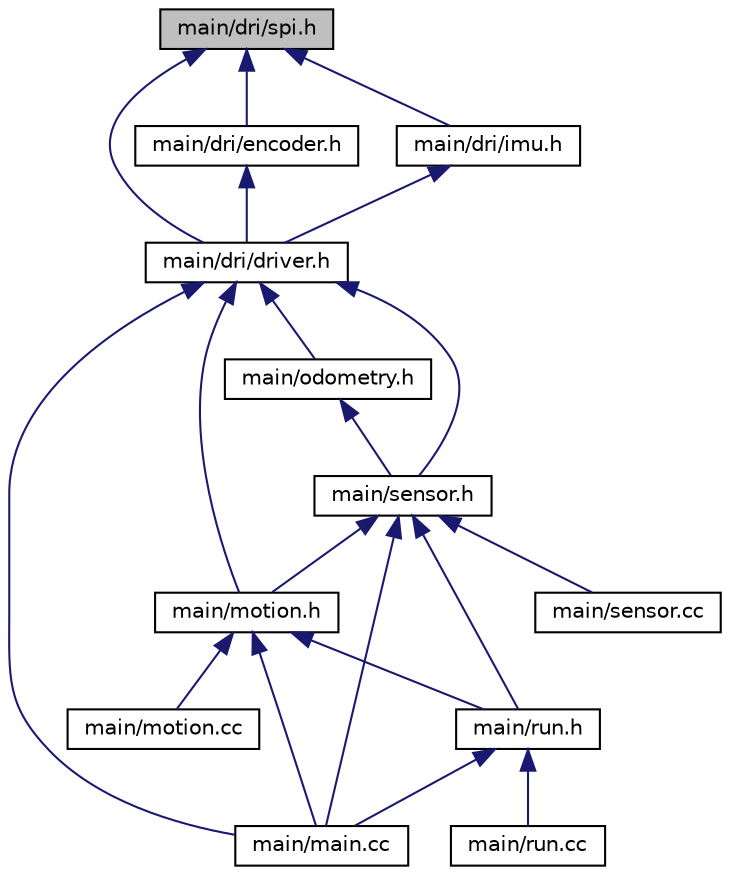 digraph "main/dri/spi.h"
{
 // LATEX_PDF_SIZE
  edge [fontname="Helvetica",fontsize="10",labelfontname="Helvetica",labelfontsize="10"];
  node [fontname="Helvetica",fontsize="10",shape=record];
  Node1 [label="main/dri/spi.h",height=0.2,width=0.4,color="black", fillcolor="grey75", style="filled", fontcolor="black",tooltip=" "];
  Node1 -> Node2 [dir="back",color="midnightblue",fontsize="10",style="solid",fontname="Helvetica"];
  Node2 [label="main/dri/driver.h",height=0.2,width=0.4,color="black", fillcolor="white", style="filled",URL="$driver_8h.html",tooltip=" "];
  Node2 -> Node3 [dir="back",color="midnightblue",fontsize="10",style="solid",fontname="Helvetica"];
  Node3 [label="main/main.cc",height=0.2,width=0.4,color="black", fillcolor="white", style="filled",URL="$main_8cc.html",tooltip=" "];
  Node2 -> Node4 [dir="back",color="midnightblue",fontsize="10",style="solid",fontname="Helvetica"];
  Node4 [label="main/motion.h",height=0.2,width=0.4,color="black", fillcolor="white", style="filled",URL="$motion_8h.html",tooltip=" "];
  Node4 -> Node3 [dir="back",color="midnightblue",fontsize="10",style="solid",fontname="Helvetica"];
  Node4 -> Node5 [dir="back",color="midnightblue",fontsize="10",style="solid",fontname="Helvetica"];
  Node5 [label="main/motion.cc",height=0.2,width=0.4,color="black", fillcolor="white", style="filled",URL="$motion_8cc.html",tooltip=" "];
  Node4 -> Node6 [dir="back",color="midnightblue",fontsize="10",style="solid",fontname="Helvetica"];
  Node6 [label="main/run.h",height=0.2,width=0.4,color="black", fillcolor="white", style="filled",URL="$run_8h.html",tooltip=" "];
  Node6 -> Node3 [dir="back",color="midnightblue",fontsize="10",style="solid",fontname="Helvetica"];
  Node6 -> Node7 [dir="back",color="midnightblue",fontsize="10",style="solid",fontname="Helvetica"];
  Node7 [label="main/run.cc",height=0.2,width=0.4,color="black", fillcolor="white", style="filled",URL="$run_8cc.html",tooltip=" "];
  Node2 -> Node8 [dir="back",color="midnightblue",fontsize="10",style="solid",fontname="Helvetica"];
  Node8 [label="main/odometry.h",height=0.2,width=0.4,color="black", fillcolor="white", style="filled",URL="$odometry_8h.html",tooltip=" "];
  Node8 -> Node9 [dir="back",color="midnightblue",fontsize="10",style="solid",fontname="Helvetica"];
  Node9 [label="main/sensor.h",height=0.2,width=0.4,color="black", fillcolor="white", style="filled",URL="$sensor_8h.html",tooltip=" "];
  Node9 -> Node3 [dir="back",color="midnightblue",fontsize="10",style="solid",fontname="Helvetica"];
  Node9 -> Node4 [dir="back",color="midnightblue",fontsize="10",style="solid",fontname="Helvetica"];
  Node9 -> Node6 [dir="back",color="midnightblue",fontsize="10",style="solid",fontname="Helvetica"];
  Node9 -> Node10 [dir="back",color="midnightblue",fontsize="10",style="solid",fontname="Helvetica"];
  Node10 [label="main/sensor.cc",height=0.2,width=0.4,color="black", fillcolor="white", style="filled",URL="$sensor_8cc.html",tooltip=" "];
  Node2 -> Node9 [dir="back",color="midnightblue",fontsize="10",style="solid",fontname="Helvetica"];
  Node1 -> Node11 [dir="back",color="midnightblue",fontsize="10",style="solid",fontname="Helvetica"];
  Node11 [label="main/dri/encoder.h",height=0.2,width=0.4,color="black", fillcolor="white", style="filled",URL="$encoder_8h.html",tooltip=" "];
  Node11 -> Node2 [dir="back",color="midnightblue",fontsize="10",style="solid",fontname="Helvetica"];
  Node1 -> Node12 [dir="back",color="midnightblue",fontsize="10",style="solid",fontname="Helvetica"];
  Node12 [label="main/dri/imu.h",height=0.2,width=0.4,color="black", fillcolor="white", style="filled",URL="$imu_8h.html",tooltip=" "];
  Node12 -> Node2 [dir="back",color="midnightblue",fontsize="10",style="solid",fontname="Helvetica"];
}
